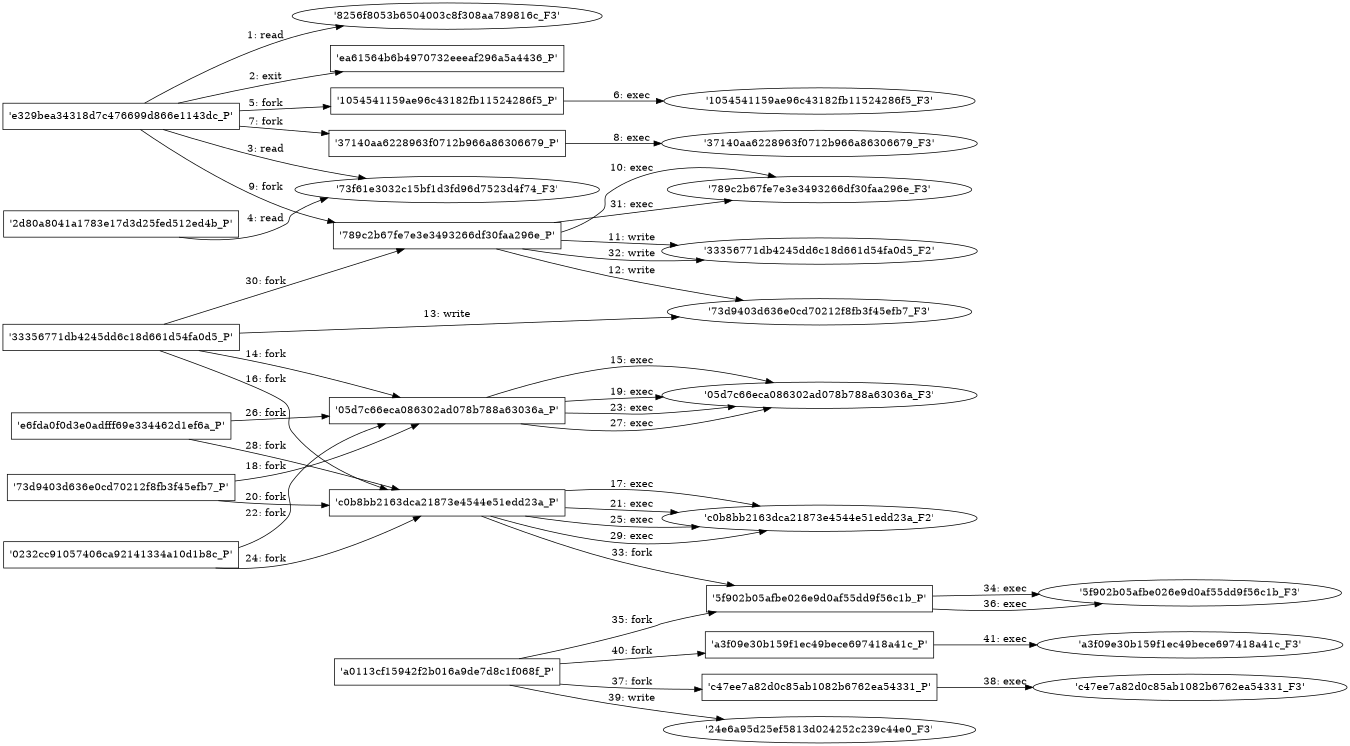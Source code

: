 digraph "D:\Learning\Paper\apt\基于CTI的攻击预警\Dataset\攻击图\ASGfromALLCTI\Stuxnet's Oldest Component Solves the Flamer Puzzle.dot" {
rankdir="LR"
size="9"
fixedsize="false"
splines="true"
nodesep=0.3
ranksep=0
fontsize=10
overlap="scalexy"
engine= "neato"
	"'8256f8053b6504003c8f308aa789816c_F3'" [node_type=file shape=ellipse]
	"'e329bea34318d7c476699d866e1143dc_P'" [node_type=Process shape=box]
	"'e329bea34318d7c476699d866e1143dc_P'" -> "'8256f8053b6504003c8f308aa789816c_F3'" [label="1: read"]
	"'e329bea34318d7c476699d866e1143dc_P'" [node_type=Process shape=box]
	"'ea61564b6b4970732eeeaf296a5a4436_P'" [node_type=Process shape=box]
	"'e329bea34318d7c476699d866e1143dc_P'" -> "'ea61564b6b4970732eeeaf296a5a4436_P'" [label="2: exit"]
	"'73f61e3032c15bf1d3fd96d7523d4f74_F3'" [node_type=file shape=ellipse]
	"'e329bea34318d7c476699d866e1143dc_P'" [node_type=Process shape=box]
	"'e329bea34318d7c476699d866e1143dc_P'" -> "'73f61e3032c15bf1d3fd96d7523d4f74_F3'" [label="3: read"]
	"'73f61e3032c15bf1d3fd96d7523d4f74_F3'" [node_type=file shape=ellipse]
	"'2d80a8041a1783e17d3d25fed512ed4b_P'" [node_type=Process shape=box]
	"'2d80a8041a1783e17d3d25fed512ed4b_P'" -> "'73f61e3032c15bf1d3fd96d7523d4f74_F3'" [label="4: read"]
	"'e329bea34318d7c476699d866e1143dc_P'" [node_type=Process shape=box]
	"'1054541159ae96c43182fb11524286f5_P'" [node_type=Process shape=box]
	"'e329bea34318d7c476699d866e1143dc_P'" -> "'1054541159ae96c43182fb11524286f5_P'" [label="5: fork"]
	"'1054541159ae96c43182fb11524286f5_P'" [node_type=Process shape=box]
	"'1054541159ae96c43182fb11524286f5_F3'" [node_type=File shape=ellipse]
	"'1054541159ae96c43182fb11524286f5_P'" -> "'1054541159ae96c43182fb11524286f5_F3'" [label="6: exec"]
	"'e329bea34318d7c476699d866e1143dc_P'" [node_type=Process shape=box]
	"'37140aa6228963f0712b966a86306679_P'" [node_type=Process shape=box]
	"'e329bea34318d7c476699d866e1143dc_P'" -> "'37140aa6228963f0712b966a86306679_P'" [label="7: fork"]
	"'37140aa6228963f0712b966a86306679_P'" [node_type=Process shape=box]
	"'37140aa6228963f0712b966a86306679_F3'" [node_type=File shape=ellipse]
	"'37140aa6228963f0712b966a86306679_P'" -> "'37140aa6228963f0712b966a86306679_F3'" [label="8: exec"]
	"'e329bea34318d7c476699d866e1143dc_P'" [node_type=Process shape=box]
	"'789c2b67fe7e3e3493266df30faa296e_P'" [node_type=Process shape=box]
	"'e329bea34318d7c476699d866e1143dc_P'" -> "'789c2b67fe7e3e3493266df30faa296e_P'" [label="9: fork"]
	"'789c2b67fe7e3e3493266df30faa296e_P'" [node_type=Process shape=box]
	"'789c2b67fe7e3e3493266df30faa296e_F3'" [node_type=File shape=ellipse]
	"'789c2b67fe7e3e3493266df30faa296e_P'" -> "'789c2b67fe7e3e3493266df30faa296e_F3'" [label="10: exec"]
	"'33356771db4245dd6c18d661d54fa0d5_F2'" [node_type=file shape=ellipse]
	"'789c2b67fe7e3e3493266df30faa296e_P'" [node_type=Process shape=box]
	"'789c2b67fe7e3e3493266df30faa296e_P'" -> "'33356771db4245dd6c18d661d54fa0d5_F2'" [label="11: write"]
	"'73d9403d636e0cd70212f8fb3f45efb7_F3'" [node_type=file shape=ellipse]
	"'789c2b67fe7e3e3493266df30faa296e_P'" [node_type=Process shape=box]
	"'789c2b67fe7e3e3493266df30faa296e_P'" -> "'73d9403d636e0cd70212f8fb3f45efb7_F3'" [label="12: write"]
	"'73d9403d636e0cd70212f8fb3f45efb7_F3'" [node_type=file shape=ellipse]
	"'33356771db4245dd6c18d661d54fa0d5_P'" [node_type=Process shape=box]
	"'33356771db4245dd6c18d661d54fa0d5_P'" -> "'73d9403d636e0cd70212f8fb3f45efb7_F3'" [label="13: write"]
	"'33356771db4245dd6c18d661d54fa0d5_P'" [node_type=Process shape=box]
	"'05d7c66eca086302ad078b788a63036a_P'" [node_type=Process shape=box]
	"'33356771db4245dd6c18d661d54fa0d5_P'" -> "'05d7c66eca086302ad078b788a63036a_P'" [label="14: fork"]
	"'05d7c66eca086302ad078b788a63036a_P'" [node_type=Process shape=box]
	"'05d7c66eca086302ad078b788a63036a_F3'" [node_type=File shape=ellipse]
	"'05d7c66eca086302ad078b788a63036a_P'" -> "'05d7c66eca086302ad078b788a63036a_F3'" [label="15: exec"]
	"'33356771db4245dd6c18d661d54fa0d5_P'" [node_type=Process shape=box]
	"'c0b8bb2163dca21873e4544e51edd23a_P'" [node_type=Process shape=box]
	"'33356771db4245dd6c18d661d54fa0d5_P'" -> "'c0b8bb2163dca21873e4544e51edd23a_P'" [label="16: fork"]
	"'c0b8bb2163dca21873e4544e51edd23a_P'" [node_type=Process shape=box]
	"'c0b8bb2163dca21873e4544e51edd23a_F2'" [node_type=File shape=ellipse]
	"'c0b8bb2163dca21873e4544e51edd23a_P'" -> "'c0b8bb2163dca21873e4544e51edd23a_F2'" [label="17: exec"]
	"'73d9403d636e0cd70212f8fb3f45efb7_P'" [node_type=Process shape=box]
	"'05d7c66eca086302ad078b788a63036a_P'" [node_type=Process shape=box]
	"'73d9403d636e0cd70212f8fb3f45efb7_P'" -> "'05d7c66eca086302ad078b788a63036a_P'" [label="18: fork"]
	"'05d7c66eca086302ad078b788a63036a_P'" [node_type=Process shape=box]
	"'05d7c66eca086302ad078b788a63036a_F3'" [node_type=File shape=ellipse]
	"'05d7c66eca086302ad078b788a63036a_P'" -> "'05d7c66eca086302ad078b788a63036a_F3'" [label="19: exec"]
	"'73d9403d636e0cd70212f8fb3f45efb7_P'" [node_type=Process shape=box]
	"'c0b8bb2163dca21873e4544e51edd23a_P'" [node_type=Process shape=box]
	"'73d9403d636e0cd70212f8fb3f45efb7_P'" -> "'c0b8bb2163dca21873e4544e51edd23a_P'" [label="20: fork"]
	"'c0b8bb2163dca21873e4544e51edd23a_P'" [node_type=Process shape=box]
	"'c0b8bb2163dca21873e4544e51edd23a_F2'" [node_type=File shape=ellipse]
	"'c0b8bb2163dca21873e4544e51edd23a_P'" -> "'c0b8bb2163dca21873e4544e51edd23a_F2'" [label="21: exec"]
	"'0232cc91057406ca92141334a10d1b8c_P'" [node_type=Process shape=box]
	"'05d7c66eca086302ad078b788a63036a_P'" [node_type=Process shape=box]
	"'0232cc91057406ca92141334a10d1b8c_P'" -> "'05d7c66eca086302ad078b788a63036a_P'" [label="22: fork"]
	"'05d7c66eca086302ad078b788a63036a_P'" [node_type=Process shape=box]
	"'05d7c66eca086302ad078b788a63036a_F3'" [node_type=File shape=ellipse]
	"'05d7c66eca086302ad078b788a63036a_P'" -> "'05d7c66eca086302ad078b788a63036a_F3'" [label="23: exec"]
	"'0232cc91057406ca92141334a10d1b8c_P'" [node_type=Process shape=box]
	"'c0b8bb2163dca21873e4544e51edd23a_P'" [node_type=Process shape=box]
	"'0232cc91057406ca92141334a10d1b8c_P'" -> "'c0b8bb2163dca21873e4544e51edd23a_P'" [label="24: fork"]
	"'c0b8bb2163dca21873e4544e51edd23a_P'" [node_type=Process shape=box]
	"'c0b8bb2163dca21873e4544e51edd23a_F2'" [node_type=File shape=ellipse]
	"'c0b8bb2163dca21873e4544e51edd23a_P'" -> "'c0b8bb2163dca21873e4544e51edd23a_F2'" [label="25: exec"]
	"'e6fda0f0d3e0adfff69e334462d1ef6a_P'" [node_type=Process shape=box]
	"'05d7c66eca086302ad078b788a63036a_P'" [node_type=Process shape=box]
	"'e6fda0f0d3e0adfff69e334462d1ef6a_P'" -> "'05d7c66eca086302ad078b788a63036a_P'" [label="26: fork"]
	"'05d7c66eca086302ad078b788a63036a_P'" [node_type=Process shape=box]
	"'05d7c66eca086302ad078b788a63036a_F3'" [node_type=File shape=ellipse]
	"'05d7c66eca086302ad078b788a63036a_P'" -> "'05d7c66eca086302ad078b788a63036a_F3'" [label="27: exec"]
	"'e6fda0f0d3e0adfff69e334462d1ef6a_P'" [node_type=Process shape=box]
	"'c0b8bb2163dca21873e4544e51edd23a_P'" [node_type=Process shape=box]
	"'e6fda0f0d3e0adfff69e334462d1ef6a_P'" -> "'c0b8bb2163dca21873e4544e51edd23a_P'" [label="28: fork"]
	"'c0b8bb2163dca21873e4544e51edd23a_P'" [node_type=Process shape=box]
	"'c0b8bb2163dca21873e4544e51edd23a_F2'" [node_type=File shape=ellipse]
	"'c0b8bb2163dca21873e4544e51edd23a_P'" -> "'c0b8bb2163dca21873e4544e51edd23a_F2'" [label="29: exec"]
	"'33356771db4245dd6c18d661d54fa0d5_P'" [node_type=Process shape=box]
	"'789c2b67fe7e3e3493266df30faa296e_P'" [node_type=Process shape=box]
	"'33356771db4245dd6c18d661d54fa0d5_P'" -> "'789c2b67fe7e3e3493266df30faa296e_P'" [label="30: fork"]
	"'789c2b67fe7e3e3493266df30faa296e_P'" [node_type=Process shape=box]
	"'789c2b67fe7e3e3493266df30faa296e_F3'" [node_type=File shape=ellipse]
	"'789c2b67fe7e3e3493266df30faa296e_P'" -> "'789c2b67fe7e3e3493266df30faa296e_F3'" [label="31: exec"]
	"'33356771db4245dd6c18d661d54fa0d5_F2'" [node_type=file shape=ellipse]
	"'789c2b67fe7e3e3493266df30faa296e_P'" [node_type=Process shape=box]
	"'789c2b67fe7e3e3493266df30faa296e_P'" -> "'33356771db4245dd6c18d661d54fa0d5_F2'" [label="32: write"]
	"'c0b8bb2163dca21873e4544e51edd23a_P'" [node_type=Process shape=box]
	"'5f902b05afbe026e9d0af55dd9f56c1b_P'" [node_type=Process shape=box]
	"'c0b8bb2163dca21873e4544e51edd23a_P'" -> "'5f902b05afbe026e9d0af55dd9f56c1b_P'" [label="33: fork"]
	"'5f902b05afbe026e9d0af55dd9f56c1b_P'" [node_type=Process shape=box]
	"'5f902b05afbe026e9d0af55dd9f56c1b_F3'" [node_type=File shape=ellipse]
	"'5f902b05afbe026e9d0af55dd9f56c1b_P'" -> "'5f902b05afbe026e9d0af55dd9f56c1b_F3'" [label="34: exec"]
	"'a0113cf15942f2b016a9de7d8c1f068f_P'" [node_type=Process shape=box]
	"'5f902b05afbe026e9d0af55dd9f56c1b_P'" [node_type=Process shape=box]
	"'a0113cf15942f2b016a9de7d8c1f068f_P'" -> "'5f902b05afbe026e9d0af55dd9f56c1b_P'" [label="35: fork"]
	"'5f902b05afbe026e9d0af55dd9f56c1b_P'" [node_type=Process shape=box]
	"'5f902b05afbe026e9d0af55dd9f56c1b_F3'" [node_type=File shape=ellipse]
	"'5f902b05afbe026e9d0af55dd9f56c1b_P'" -> "'5f902b05afbe026e9d0af55dd9f56c1b_F3'" [label="36: exec"]
	"'a0113cf15942f2b016a9de7d8c1f068f_P'" [node_type=Process shape=box]
	"'c47ee7a82d0c85ab1082b6762ea54331_P'" [node_type=Process shape=box]
	"'a0113cf15942f2b016a9de7d8c1f068f_P'" -> "'c47ee7a82d0c85ab1082b6762ea54331_P'" [label="37: fork"]
	"'c47ee7a82d0c85ab1082b6762ea54331_P'" [node_type=Process shape=box]
	"'c47ee7a82d0c85ab1082b6762ea54331_F3'" [node_type=File shape=ellipse]
	"'c47ee7a82d0c85ab1082b6762ea54331_P'" -> "'c47ee7a82d0c85ab1082b6762ea54331_F3'" [label="38: exec"]
	"'24e6a95d25ef5813d024252c239c44e0_F3'" [node_type=file shape=ellipse]
	"'a0113cf15942f2b016a9de7d8c1f068f_P'" [node_type=Process shape=box]
	"'a0113cf15942f2b016a9de7d8c1f068f_P'" -> "'24e6a95d25ef5813d024252c239c44e0_F3'" [label="39: write"]
	"'a0113cf15942f2b016a9de7d8c1f068f_P'" [node_type=Process shape=box]
	"'a3f09e30b159f1ec49bece697418a41c_P'" [node_type=Process shape=box]
	"'a0113cf15942f2b016a9de7d8c1f068f_P'" -> "'a3f09e30b159f1ec49bece697418a41c_P'" [label="40: fork"]
	"'a3f09e30b159f1ec49bece697418a41c_P'" [node_type=Process shape=box]
	"'a3f09e30b159f1ec49bece697418a41c_F3'" [node_type=File shape=ellipse]
	"'a3f09e30b159f1ec49bece697418a41c_P'" -> "'a3f09e30b159f1ec49bece697418a41c_F3'" [label="41: exec"]
}
